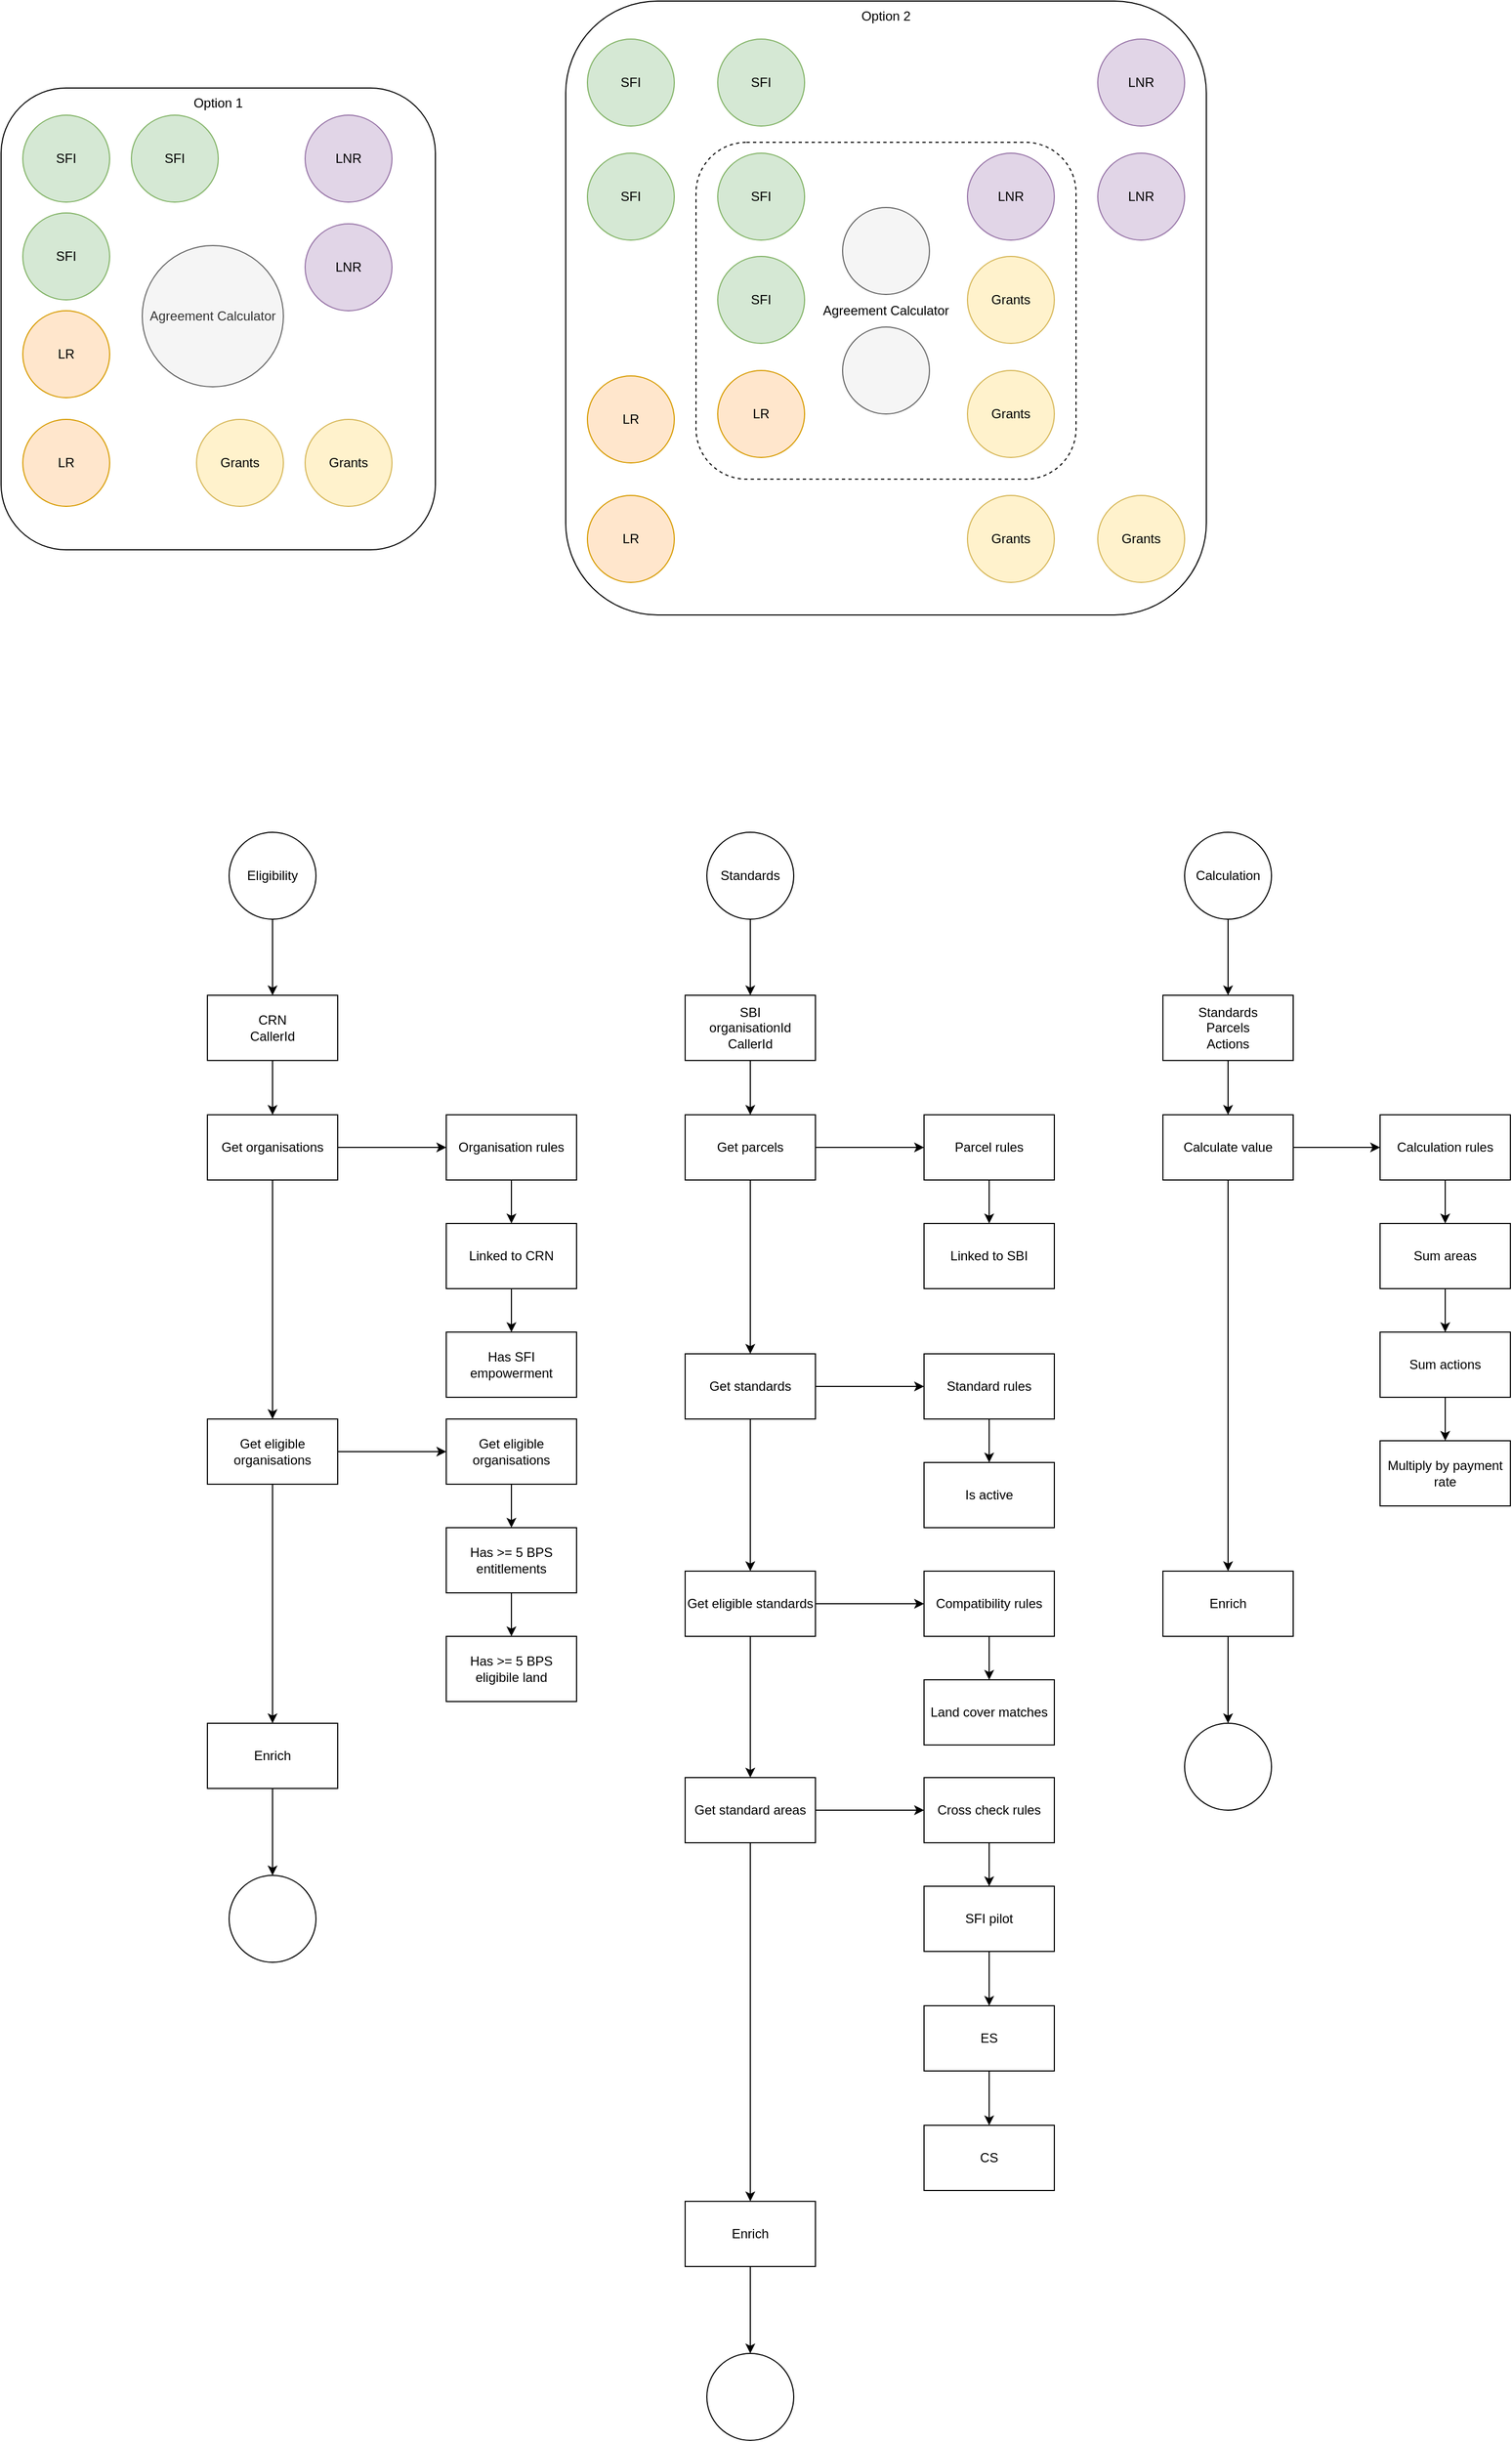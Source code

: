 <mxfile>
    <diagram id="Js54alGn4AjX2zPeYyBl" name="Page-1">
        <mxGraphModel dx="1089" dy="1948" grid="1" gridSize="10" guides="1" tooltips="1" connect="1" arrows="1" fold="1" page="1" pageScale="1" pageWidth="827" pageHeight="1169" math="0" shadow="0">
            <root>
                <mxCell id="0"/>
                <mxCell id="1" parent="0"/>
                <mxCell id="QRr55zgmmeQrsnKyoeg7-50" value="Option 1" style="rounded=1;whiteSpace=wrap;html=1;fontSize=12;verticalAlign=top;" parent="1" vertex="1">
                    <mxGeometry x="70" y="55" width="400" height="425" as="geometry"/>
                </mxCell>
                <mxCell id="QRr55zgmmeQrsnKyoeg7-49" value="Option 2" style="rounded=1;whiteSpace=wrap;html=1;fontSize=12;verticalAlign=top;" parent="1" vertex="1">
                    <mxGeometry x="590" y="-25" width="590" height="565" as="geometry"/>
                </mxCell>
                <mxCell id="QRr55zgmmeQrsnKyoeg7-24" value="Agreement Calculator" style="rounded=1;whiteSpace=wrap;html=1;dashed=1;" parent="1" vertex="1">
                    <mxGeometry x="710" y="105" width="350" height="310" as="geometry"/>
                </mxCell>
                <mxCell id="QRr55zgmmeQrsnKyoeg7-1" value="Agreement Calculator" style="ellipse;whiteSpace=wrap;html=1;aspect=fixed;fillColor=#f5f5f5;strokeColor=#666666;fontColor=#333333;" parent="1" vertex="1">
                    <mxGeometry x="200" y="200" width="130" height="130" as="geometry"/>
                </mxCell>
                <mxCell id="QRr55zgmmeQrsnKyoeg7-5" value="SFI" style="ellipse;whiteSpace=wrap;html=1;aspect=fixed;fillColor=#d5e8d4;strokeColor=#82b366;" parent="1" vertex="1">
                    <mxGeometry x="90" y="80" width="80" height="80" as="geometry"/>
                </mxCell>
                <mxCell id="QRr55zgmmeQrsnKyoeg7-6" value="LNR" style="ellipse;whiteSpace=wrap;html=1;aspect=fixed;fillColor=#e1d5e7;strokeColor=#9673a6;" parent="1" vertex="1">
                    <mxGeometry x="350" y="80" width="80" height="80" as="geometry"/>
                </mxCell>
                <mxCell id="QRr55zgmmeQrsnKyoeg7-7" value="LR" style="ellipse;whiteSpace=wrap;html=1;aspect=fixed;fillColor=#ffe6cc;strokeColor=#d79b00;" parent="1" vertex="1">
                    <mxGeometry x="90" y="360" width="80" height="80" as="geometry"/>
                </mxCell>
                <mxCell id="QRr55zgmmeQrsnKyoeg7-8" value="Grants" style="ellipse;whiteSpace=wrap;html=1;aspect=fixed;fillColor=#fff2cc;strokeColor=#d6b656;" parent="1" vertex="1">
                    <mxGeometry x="350" y="360" width="80" height="80" as="geometry"/>
                </mxCell>
                <mxCell id="QRr55zgmmeQrsnKyoeg7-15" value="SFI" style="ellipse;whiteSpace=wrap;html=1;aspect=fixed;fillColor=#d5e8d4;strokeColor=#82b366;" parent="1" vertex="1">
                    <mxGeometry x="610" y="10" width="80" height="80" as="geometry"/>
                </mxCell>
                <mxCell id="QRr55zgmmeQrsnKyoeg7-16" value="SFI" style="ellipse;whiteSpace=wrap;html=1;aspect=fixed;fillColor=#d5e8d4;strokeColor=#82b366;" parent="1" vertex="1">
                    <mxGeometry x="730" y="115" width="80" height="80" as="geometry"/>
                </mxCell>
                <mxCell id="QRr55zgmmeQrsnKyoeg7-17" value="" style="ellipse;whiteSpace=wrap;html=1;aspect=fixed;fillColor=#f5f5f5;strokeColor=#666666;fontColor=#333333;" parent="1" vertex="1">
                    <mxGeometry x="845" y="165" width="80" height="80" as="geometry"/>
                </mxCell>
                <mxCell id="QRr55zgmmeQrsnKyoeg7-18" value="LNR" style="ellipse;whiteSpace=wrap;html=1;aspect=fixed;fillColor=#e1d5e7;strokeColor=#9673a6;" parent="1" vertex="1">
                    <mxGeometry x="960" y="115" width="80" height="80" as="geometry"/>
                </mxCell>
                <mxCell id="QRr55zgmmeQrsnKyoeg7-19" value="LNR" style="ellipse;whiteSpace=wrap;html=1;aspect=fixed;fillColor=#e1d5e7;strokeColor=#9673a6;" parent="1" vertex="1">
                    <mxGeometry x="1080" y="10" width="80" height="80" as="geometry"/>
                </mxCell>
                <mxCell id="QRr55zgmmeQrsnKyoeg7-20" value="Grants" style="ellipse;whiteSpace=wrap;html=1;aspect=fixed;fillColor=#fff2cc;strokeColor=#d6b656;" parent="1" vertex="1">
                    <mxGeometry x="960" y="315" width="80" height="80" as="geometry"/>
                </mxCell>
                <mxCell id="QRr55zgmmeQrsnKyoeg7-21" value="Grants" style="ellipse;whiteSpace=wrap;html=1;aspect=fixed;fillColor=#fff2cc;strokeColor=#d6b656;" parent="1" vertex="1">
                    <mxGeometry x="1080" y="430" width="80" height="80" as="geometry"/>
                </mxCell>
                <mxCell id="QRr55zgmmeQrsnKyoeg7-22" value="LR" style="ellipse;whiteSpace=wrap;html=1;aspect=fixed;fillColor=#ffe6cc;strokeColor=#d79b00;" parent="1" vertex="1">
                    <mxGeometry x="730" y="315" width="80" height="80" as="geometry"/>
                </mxCell>
                <mxCell id="QRr55zgmmeQrsnKyoeg7-23" value="LR" style="ellipse;whiteSpace=wrap;html=1;aspect=fixed;fillColor=#ffe6cc;strokeColor=#d79b00;" parent="1" vertex="1">
                    <mxGeometry x="610" y="430" width="80" height="80" as="geometry"/>
                </mxCell>
                <mxCell id="QRr55zgmmeQrsnKyoeg7-25" value="" style="ellipse;whiteSpace=wrap;html=1;aspect=fixed;fillColor=#f5f5f5;strokeColor=#666666;fontColor=#333333;" parent="1" vertex="1">
                    <mxGeometry x="845" y="275" width="80" height="80" as="geometry"/>
                </mxCell>
                <mxCell id="QRr55zgmmeQrsnKyoeg7-34" value="SFI" style="ellipse;whiteSpace=wrap;html=1;aspect=fixed;fillColor=#d5e8d4;strokeColor=#82b366;" parent="1" vertex="1">
                    <mxGeometry x="730" y="210" width="80" height="80" as="geometry"/>
                </mxCell>
                <mxCell id="QRr55zgmmeQrsnKyoeg7-36" value="Grants" style="ellipse;whiteSpace=wrap;html=1;aspect=fixed;fillColor=#fff2cc;strokeColor=#d6b656;" parent="1" vertex="1">
                    <mxGeometry x="960" y="210" width="80" height="80" as="geometry"/>
                </mxCell>
                <mxCell id="QRr55zgmmeQrsnKyoeg7-37" value="SFI" style="ellipse;whiteSpace=wrap;html=1;aspect=fixed;fillColor=#d5e8d4;strokeColor=#82b366;" parent="1" vertex="1">
                    <mxGeometry x="730" y="10" width="80" height="80" as="geometry"/>
                </mxCell>
                <mxCell id="QRr55zgmmeQrsnKyoeg7-38" value="SFI" style="ellipse;whiteSpace=wrap;html=1;aspect=fixed;fillColor=#d5e8d4;strokeColor=#82b366;" parent="1" vertex="1">
                    <mxGeometry x="610" y="115" width="80" height="80" as="geometry"/>
                </mxCell>
                <mxCell id="QRr55zgmmeQrsnKyoeg7-39" value="LNR" style="ellipse;whiteSpace=wrap;html=1;aspect=fixed;fillColor=#e1d5e7;strokeColor=#9673a6;" parent="1" vertex="1">
                    <mxGeometry x="1080" y="115" width="80" height="80" as="geometry"/>
                </mxCell>
                <mxCell id="QRr55zgmmeQrsnKyoeg7-40" value="Grants" style="ellipse;whiteSpace=wrap;html=1;aspect=fixed;fillColor=#fff2cc;strokeColor=#d6b656;" parent="1" vertex="1">
                    <mxGeometry x="960" y="430" width="80" height="80" as="geometry"/>
                </mxCell>
                <mxCell id="QRr55zgmmeQrsnKyoeg7-41" value="LR" style="ellipse;whiteSpace=wrap;html=1;aspect=fixed;fillColor=#ffe6cc;strokeColor=#d79b00;" parent="1" vertex="1">
                    <mxGeometry x="610" y="320" width="80" height="80" as="geometry"/>
                </mxCell>
                <mxCell id="QRr55zgmmeQrsnKyoeg7-42" value="LR" style="ellipse;whiteSpace=wrap;html=1;aspect=fixed;fillColor=#ffe6cc;strokeColor=#d79b00;" parent="1" vertex="1">
                    <mxGeometry x="90" y="260" width="80" height="80" as="geometry"/>
                </mxCell>
                <mxCell id="QRr55zgmmeQrsnKyoeg7-43" value="Grants" style="ellipse;whiteSpace=wrap;html=1;aspect=fixed;fillColor=#fff2cc;strokeColor=#d6b656;" parent="1" vertex="1">
                    <mxGeometry x="250" y="360" width="80" height="80" as="geometry"/>
                </mxCell>
                <mxCell id="QRr55zgmmeQrsnKyoeg7-44" value="LNR" style="ellipse;whiteSpace=wrap;html=1;aspect=fixed;fillColor=#e1d5e7;strokeColor=#9673a6;" parent="1" vertex="1">
                    <mxGeometry x="350" y="180" width="80" height="80" as="geometry"/>
                </mxCell>
                <mxCell id="QRr55zgmmeQrsnKyoeg7-45" value="SFI" style="ellipse;whiteSpace=wrap;html=1;aspect=fixed;fillColor=#d5e8d4;strokeColor=#82b366;" parent="1" vertex="1">
                    <mxGeometry x="190" y="80" width="80" height="80" as="geometry"/>
                </mxCell>
                <mxCell id="QRr55zgmmeQrsnKyoeg7-46" value="SFI" style="ellipse;whiteSpace=wrap;html=1;aspect=fixed;fillColor=#d5e8d4;strokeColor=#82b366;" parent="1" vertex="1">
                    <mxGeometry x="90" y="170" width="80" height="80" as="geometry"/>
                </mxCell>
                <mxCell id="5" value="" style="edgeStyle=orthogonalEdgeStyle;rounded=0;orthogonalLoop=1;jettySize=auto;html=1;" edge="1" parent="1" source="2" target="4">
                    <mxGeometry relative="1" as="geometry"/>
                </mxCell>
                <mxCell id="2" value="Eligibility" style="ellipse;whiteSpace=wrap;html=1;aspect=fixed;" vertex="1" parent="1">
                    <mxGeometry x="280" y="740" width="80" height="80" as="geometry"/>
                </mxCell>
                <mxCell id="7" value="" style="edgeStyle=orthogonalEdgeStyle;rounded=0;orthogonalLoop=1;jettySize=auto;html=1;" edge="1" parent="1" source="4" target="6">
                    <mxGeometry relative="1" as="geometry"/>
                </mxCell>
                <mxCell id="4" value="CRN&lt;br&gt;CallerId" style="whiteSpace=wrap;html=1;" vertex="1" parent="1">
                    <mxGeometry x="260" y="890" width="120" height="60" as="geometry"/>
                </mxCell>
                <mxCell id="9" value="" style="edgeStyle=orthogonalEdgeStyle;rounded=0;orthogonalLoop=1;jettySize=auto;html=1;" edge="1" parent="1" source="6" target="8">
                    <mxGeometry relative="1" as="geometry"/>
                </mxCell>
                <mxCell id="15" value="" style="edgeStyle=orthogonalEdgeStyle;rounded=0;orthogonalLoop=1;jettySize=auto;html=1;" edge="1" parent="1" source="6">
                    <mxGeometry relative="1" as="geometry">
                        <mxPoint x="320" y="1280" as="targetPoint"/>
                    </mxGeometry>
                </mxCell>
                <mxCell id="6" value="Get organisations" style="whiteSpace=wrap;html=1;" vertex="1" parent="1">
                    <mxGeometry x="260" y="1000" width="120" height="60" as="geometry"/>
                </mxCell>
                <mxCell id="11" value="" style="edgeStyle=orthogonalEdgeStyle;rounded=0;orthogonalLoop=1;jettySize=auto;html=1;" edge="1" parent="1" source="8" target="10">
                    <mxGeometry relative="1" as="geometry"/>
                </mxCell>
                <mxCell id="8" value="Organisation rules" style="whiteSpace=wrap;html=1;" vertex="1" parent="1">
                    <mxGeometry x="480" y="1000" width="120" height="60" as="geometry"/>
                </mxCell>
                <mxCell id="13" value="" style="edgeStyle=orthogonalEdgeStyle;rounded=0;orthogonalLoop=1;jettySize=auto;html=1;" edge="1" parent="1" source="10" target="12">
                    <mxGeometry relative="1" as="geometry"/>
                </mxCell>
                <mxCell id="10" value="Linked to CRN" style="whiteSpace=wrap;html=1;" vertex="1" parent="1">
                    <mxGeometry x="480" y="1100" width="120" height="60" as="geometry"/>
                </mxCell>
                <mxCell id="12" value="Has SFI empowerment" style="whiteSpace=wrap;html=1;" vertex="1" parent="1">
                    <mxGeometry x="480" y="1200" width="120" height="60" as="geometry"/>
                </mxCell>
                <mxCell id="24" value="" style="edgeStyle=orthogonalEdgeStyle;rounded=0;orthogonalLoop=1;jettySize=auto;html=1;" edge="1" parent="1" source="21" target="23">
                    <mxGeometry relative="1" as="geometry"/>
                </mxCell>
                <mxCell id="30" value="" style="edgeStyle=orthogonalEdgeStyle;rounded=0;orthogonalLoop=1;jettySize=auto;html=1;" edge="1" parent="1" source="21" target="29">
                    <mxGeometry relative="1" as="geometry"/>
                </mxCell>
                <mxCell id="21" value="Get eligible organisations" style="whiteSpace=wrap;html=1;" vertex="1" parent="1">
                    <mxGeometry x="260" y="1280" width="120" height="60" as="geometry"/>
                </mxCell>
                <mxCell id="26" value="" style="edgeStyle=orthogonalEdgeStyle;rounded=0;orthogonalLoop=1;jettySize=auto;html=1;" edge="1" parent="1" source="23" target="25">
                    <mxGeometry relative="1" as="geometry"/>
                </mxCell>
                <mxCell id="23" value="Get eligible organisations" style="whiteSpace=wrap;html=1;" vertex="1" parent="1">
                    <mxGeometry x="480" y="1280" width="120" height="60" as="geometry"/>
                </mxCell>
                <mxCell id="28" value="" style="edgeStyle=orthogonalEdgeStyle;rounded=0;orthogonalLoop=1;jettySize=auto;html=1;" edge="1" parent="1" source="25" target="27">
                    <mxGeometry relative="1" as="geometry"/>
                </mxCell>
                <mxCell id="25" value="Has &amp;gt;= 5 BPS entitlements" style="whiteSpace=wrap;html=1;" vertex="1" parent="1">
                    <mxGeometry x="480" y="1380" width="120" height="60" as="geometry"/>
                </mxCell>
                <mxCell id="27" value="Has &amp;gt;= 5 BPS eligibile land" style="whiteSpace=wrap;html=1;" vertex="1" parent="1">
                    <mxGeometry x="480" y="1480" width="120" height="60" as="geometry"/>
                </mxCell>
                <mxCell id="32" value="" style="edgeStyle=orthogonalEdgeStyle;rounded=0;orthogonalLoop=1;jettySize=auto;html=1;" edge="1" parent="1" source="29">
                    <mxGeometry relative="1" as="geometry">
                        <mxPoint x="320" y="1700" as="targetPoint"/>
                    </mxGeometry>
                </mxCell>
                <mxCell id="29" value="Enrich" style="whiteSpace=wrap;html=1;" vertex="1" parent="1">
                    <mxGeometry x="260" y="1560" width="120" height="60" as="geometry"/>
                </mxCell>
                <mxCell id="33" value="" style="ellipse;whiteSpace=wrap;html=1;aspect=fixed;" vertex="1" parent="1">
                    <mxGeometry x="280" y="1700" width="80" height="80" as="geometry"/>
                </mxCell>
                <mxCell id="34" value="" style="edgeStyle=orthogonalEdgeStyle;rounded=0;orthogonalLoop=1;jettySize=auto;html=1;" edge="1" parent="1" source="35" target="37">
                    <mxGeometry relative="1" as="geometry"/>
                </mxCell>
                <mxCell id="35" value="Standards" style="ellipse;whiteSpace=wrap;html=1;aspect=fixed;" vertex="1" parent="1">
                    <mxGeometry x="720" y="740" width="80" height="80" as="geometry"/>
                </mxCell>
                <mxCell id="36" value="" style="edgeStyle=orthogonalEdgeStyle;rounded=0;orthogonalLoop=1;jettySize=auto;html=1;" edge="1" parent="1" source="37" target="40">
                    <mxGeometry relative="1" as="geometry"/>
                </mxCell>
                <mxCell id="37" value="SBI&lt;br&gt;organisationId&lt;br&gt;CallerId" style="whiteSpace=wrap;html=1;" vertex="1" parent="1">
                    <mxGeometry x="700" y="890" width="120" height="60" as="geometry"/>
                </mxCell>
                <mxCell id="38" value="" style="edgeStyle=orthogonalEdgeStyle;rounded=0;orthogonalLoop=1;jettySize=auto;html=1;" edge="1" parent="1" source="40" target="42">
                    <mxGeometry relative="1" as="geometry"/>
                </mxCell>
                <mxCell id="39" value="" style="edgeStyle=orthogonalEdgeStyle;rounded=0;orthogonalLoop=1;jettySize=auto;html=1;entryX=0.5;entryY=0;entryDx=0;entryDy=0;" edge="1" parent="1" source="40" target="48">
                    <mxGeometry relative="1" as="geometry">
                        <mxPoint x="760" y="1280" as="targetPoint"/>
                    </mxGeometry>
                </mxCell>
                <mxCell id="40" value="Get parcels" style="whiteSpace=wrap;html=1;" vertex="1" parent="1">
                    <mxGeometry x="700" y="1000" width="120" height="60" as="geometry"/>
                </mxCell>
                <mxCell id="41" value="" style="edgeStyle=orthogonalEdgeStyle;rounded=0;orthogonalLoop=1;jettySize=auto;html=1;" edge="1" parent="1" source="42" target="44">
                    <mxGeometry relative="1" as="geometry"/>
                </mxCell>
                <mxCell id="42" value="Parcel rules" style="whiteSpace=wrap;html=1;" vertex="1" parent="1">
                    <mxGeometry x="920" y="1000" width="120" height="60" as="geometry"/>
                </mxCell>
                <mxCell id="44" value="Linked to SBI" style="whiteSpace=wrap;html=1;" vertex="1" parent="1">
                    <mxGeometry x="920" y="1100" width="120" height="60" as="geometry"/>
                </mxCell>
                <mxCell id="46" value="" style="edgeStyle=orthogonalEdgeStyle;rounded=0;orthogonalLoop=1;jettySize=auto;html=1;" edge="1" parent="1" source="48" target="50">
                    <mxGeometry relative="1" as="geometry"/>
                </mxCell>
                <mxCell id="58" value="" style="edgeStyle=orthogonalEdgeStyle;rounded=0;orthogonalLoop=1;jettySize=auto;html=1;" edge="1" parent="1" source="48" target="57">
                    <mxGeometry relative="1" as="geometry"/>
                </mxCell>
                <mxCell id="48" value="Get standards" style="whiteSpace=wrap;html=1;" vertex="1" parent="1">
                    <mxGeometry x="700" y="1220" width="120" height="60" as="geometry"/>
                </mxCell>
                <mxCell id="49" value="" style="edgeStyle=orthogonalEdgeStyle;rounded=0;orthogonalLoop=1;jettySize=auto;html=1;" edge="1" parent="1" source="50" target="52">
                    <mxGeometry relative="1" as="geometry"/>
                </mxCell>
                <mxCell id="50" value="Standard rules" style="whiteSpace=wrap;html=1;" vertex="1" parent="1">
                    <mxGeometry x="920" y="1220" width="120" height="60" as="geometry"/>
                </mxCell>
                <mxCell id="52" value="Is active" style="whiteSpace=wrap;html=1;" vertex="1" parent="1">
                    <mxGeometry x="920" y="1320" width="120" height="60" as="geometry"/>
                </mxCell>
                <mxCell id="54" value="" style="edgeStyle=orthogonalEdgeStyle;rounded=0;orthogonalLoop=1;jettySize=auto;html=1;" edge="1" parent="1" source="55">
                    <mxGeometry relative="1" as="geometry">
                        <mxPoint x="760" y="2140" as="targetPoint"/>
                    </mxGeometry>
                </mxCell>
                <mxCell id="55" value="Enrich" style="whiteSpace=wrap;html=1;" vertex="1" parent="1">
                    <mxGeometry x="700" y="2000" width="120" height="60" as="geometry"/>
                </mxCell>
                <mxCell id="56" value="" style="ellipse;whiteSpace=wrap;html=1;aspect=fixed;" vertex="1" parent="1">
                    <mxGeometry x="720" y="2140" width="80" height="80" as="geometry"/>
                </mxCell>
                <mxCell id="60" value="" style="edgeStyle=orthogonalEdgeStyle;rounded=0;orthogonalLoop=1;jettySize=auto;html=1;" edge="1" parent="1" source="57" target="59">
                    <mxGeometry relative="1" as="geometry"/>
                </mxCell>
                <mxCell id="64" value="" style="edgeStyle=orthogonalEdgeStyle;rounded=0;orthogonalLoop=1;jettySize=auto;html=1;" edge="1" parent="1" source="57" target="63">
                    <mxGeometry relative="1" as="geometry"/>
                </mxCell>
                <mxCell id="57" value="Get eligible standards" style="whiteSpace=wrap;html=1;" vertex="1" parent="1">
                    <mxGeometry x="700" y="1420" width="120" height="60" as="geometry"/>
                </mxCell>
                <mxCell id="62" value="" style="edgeStyle=orthogonalEdgeStyle;rounded=0;orthogonalLoop=1;jettySize=auto;html=1;" edge="1" parent="1" source="59" target="61">
                    <mxGeometry relative="1" as="geometry"/>
                </mxCell>
                <mxCell id="59" value="Compatibility rules" style="whiteSpace=wrap;html=1;" vertex="1" parent="1">
                    <mxGeometry x="920" y="1420" width="120" height="60" as="geometry"/>
                </mxCell>
                <mxCell id="61" value="Land cover matches" style="whiteSpace=wrap;html=1;" vertex="1" parent="1">
                    <mxGeometry x="920" y="1520" width="120" height="60" as="geometry"/>
                </mxCell>
                <mxCell id="66" value="" style="edgeStyle=orthogonalEdgeStyle;rounded=0;orthogonalLoop=1;jettySize=auto;html=1;" edge="1" parent="1" source="63" target="65">
                    <mxGeometry relative="1" as="geometry"/>
                </mxCell>
                <mxCell id="75" style="edgeStyle=orthogonalEdgeStyle;rounded=0;orthogonalLoop=1;jettySize=auto;html=1;entryX=0.5;entryY=0;entryDx=0;entryDy=0;" edge="1" parent="1" source="63" target="55">
                    <mxGeometry relative="1" as="geometry"/>
                </mxCell>
                <mxCell id="63" value="Get standard areas" style="whiteSpace=wrap;html=1;" vertex="1" parent="1">
                    <mxGeometry x="700" y="1610" width="120" height="60" as="geometry"/>
                </mxCell>
                <mxCell id="68" value="" style="edgeStyle=orthogonalEdgeStyle;rounded=0;orthogonalLoop=1;jettySize=auto;html=1;" edge="1" parent="1" source="65" target="67">
                    <mxGeometry relative="1" as="geometry"/>
                </mxCell>
                <mxCell id="65" value="Cross check rules" style="whiteSpace=wrap;html=1;" vertex="1" parent="1">
                    <mxGeometry x="920" y="1610" width="120" height="60" as="geometry"/>
                </mxCell>
                <mxCell id="70" value="" style="edgeStyle=orthogonalEdgeStyle;rounded=0;orthogonalLoop=1;jettySize=auto;html=1;" edge="1" parent="1" source="67" target="69">
                    <mxGeometry relative="1" as="geometry"/>
                </mxCell>
                <mxCell id="67" value="SFI pilot" style="whiteSpace=wrap;html=1;" vertex="1" parent="1">
                    <mxGeometry x="920" y="1710" width="120" height="60" as="geometry"/>
                </mxCell>
                <mxCell id="74" value="" style="edgeStyle=orthogonalEdgeStyle;rounded=0;orthogonalLoop=1;jettySize=auto;html=1;" edge="1" parent="1" source="69" target="73">
                    <mxGeometry relative="1" as="geometry"/>
                </mxCell>
                <mxCell id="69" value="ES" style="whiteSpace=wrap;html=1;" vertex="1" parent="1">
                    <mxGeometry x="920" y="1820" width="120" height="60" as="geometry"/>
                </mxCell>
                <mxCell id="73" value="CS" style="whiteSpace=wrap;html=1;" vertex="1" parent="1">
                    <mxGeometry x="920" y="1930" width="120" height="60" as="geometry"/>
                </mxCell>
                <mxCell id="76" value="" style="edgeStyle=orthogonalEdgeStyle;rounded=0;orthogonalLoop=1;jettySize=auto;html=1;" edge="1" parent="1" source="77" target="78">
                    <mxGeometry relative="1" as="geometry"/>
                </mxCell>
                <mxCell id="77" value="Calculation" style="ellipse;whiteSpace=wrap;html=1;aspect=fixed;" vertex="1" parent="1">
                    <mxGeometry x="1160" y="740" width="80" height="80" as="geometry"/>
                </mxCell>
                <mxCell id="80" value="" style="edgeStyle=orthogonalEdgeStyle;rounded=0;orthogonalLoop=1;jettySize=auto;html=1;" edge="1" parent="1" source="78" target="79">
                    <mxGeometry relative="1" as="geometry"/>
                </mxCell>
                <mxCell id="78" value="Standards&lt;br&gt;Parcels&lt;br&gt;Actions" style="whiteSpace=wrap;html=1;" vertex="1" parent="1">
                    <mxGeometry x="1140" y="890" width="120" height="60" as="geometry"/>
                </mxCell>
                <mxCell id="82" value="" style="edgeStyle=orthogonalEdgeStyle;rounded=0;orthogonalLoop=1;jettySize=auto;html=1;" edge="1" parent="1" source="79" target="81">
                    <mxGeometry relative="1" as="geometry"/>
                </mxCell>
                <mxCell id="90" value="" style="edgeStyle=orthogonalEdgeStyle;rounded=0;orthogonalLoop=1;jettySize=auto;html=1;" edge="1" parent="1" source="79" target="89">
                    <mxGeometry relative="1" as="geometry"/>
                </mxCell>
                <mxCell id="79" value="Calculate value" style="whiteSpace=wrap;html=1;" vertex="1" parent="1">
                    <mxGeometry x="1140" y="1000" width="120" height="60" as="geometry"/>
                </mxCell>
                <mxCell id="84" value="" style="edgeStyle=orthogonalEdgeStyle;rounded=0;orthogonalLoop=1;jettySize=auto;html=1;" edge="1" parent="1" source="81" target="83">
                    <mxGeometry relative="1" as="geometry"/>
                </mxCell>
                <mxCell id="81" value="Calculation rules" style="whiteSpace=wrap;html=1;" vertex="1" parent="1">
                    <mxGeometry x="1340" y="1000" width="120" height="60" as="geometry"/>
                </mxCell>
                <mxCell id="86" value="" style="edgeStyle=orthogonalEdgeStyle;rounded=0;orthogonalLoop=1;jettySize=auto;html=1;" edge="1" parent="1" source="83" target="85">
                    <mxGeometry relative="1" as="geometry"/>
                </mxCell>
                <mxCell id="83" value="Sum areas" style="whiteSpace=wrap;html=1;" vertex="1" parent="1">
                    <mxGeometry x="1340" y="1100" width="120" height="60" as="geometry"/>
                </mxCell>
                <mxCell id="88" value="" style="edgeStyle=orthogonalEdgeStyle;rounded=0;orthogonalLoop=1;jettySize=auto;html=1;" edge="1" parent="1" source="85" target="87">
                    <mxGeometry relative="1" as="geometry"/>
                </mxCell>
                <mxCell id="85" value="Sum actions" style="whiteSpace=wrap;html=1;" vertex="1" parent="1">
                    <mxGeometry x="1340" y="1200" width="120" height="60" as="geometry"/>
                </mxCell>
                <mxCell id="87" value="Multiply by payment rate" style="whiteSpace=wrap;html=1;" vertex="1" parent="1">
                    <mxGeometry x="1340" y="1300" width="120" height="60" as="geometry"/>
                </mxCell>
                <mxCell id="92" style="edgeStyle=orthogonalEdgeStyle;rounded=0;orthogonalLoop=1;jettySize=auto;html=1;" edge="1" parent="1" source="89" target="91">
                    <mxGeometry relative="1" as="geometry"/>
                </mxCell>
                <mxCell id="89" value="Enrich" style="whiteSpace=wrap;html=1;" vertex="1" parent="1">
                    <mxGeometry x="1140" y="1420" width="120" height="60" as="geometry"/>
                </mxCell>
                <mxCell id="91" value="" style="ellipse;whiteSpace=wrap;html=1;aspect=fixed;" vertex="1" parent="1">
                    <mxGeometry x="1160" y="1560" width="80" height="80" as="geometry"/>
                </mxCell>
            </root>
        </mxGraphModel>
    </diagram>
</mxfile>
